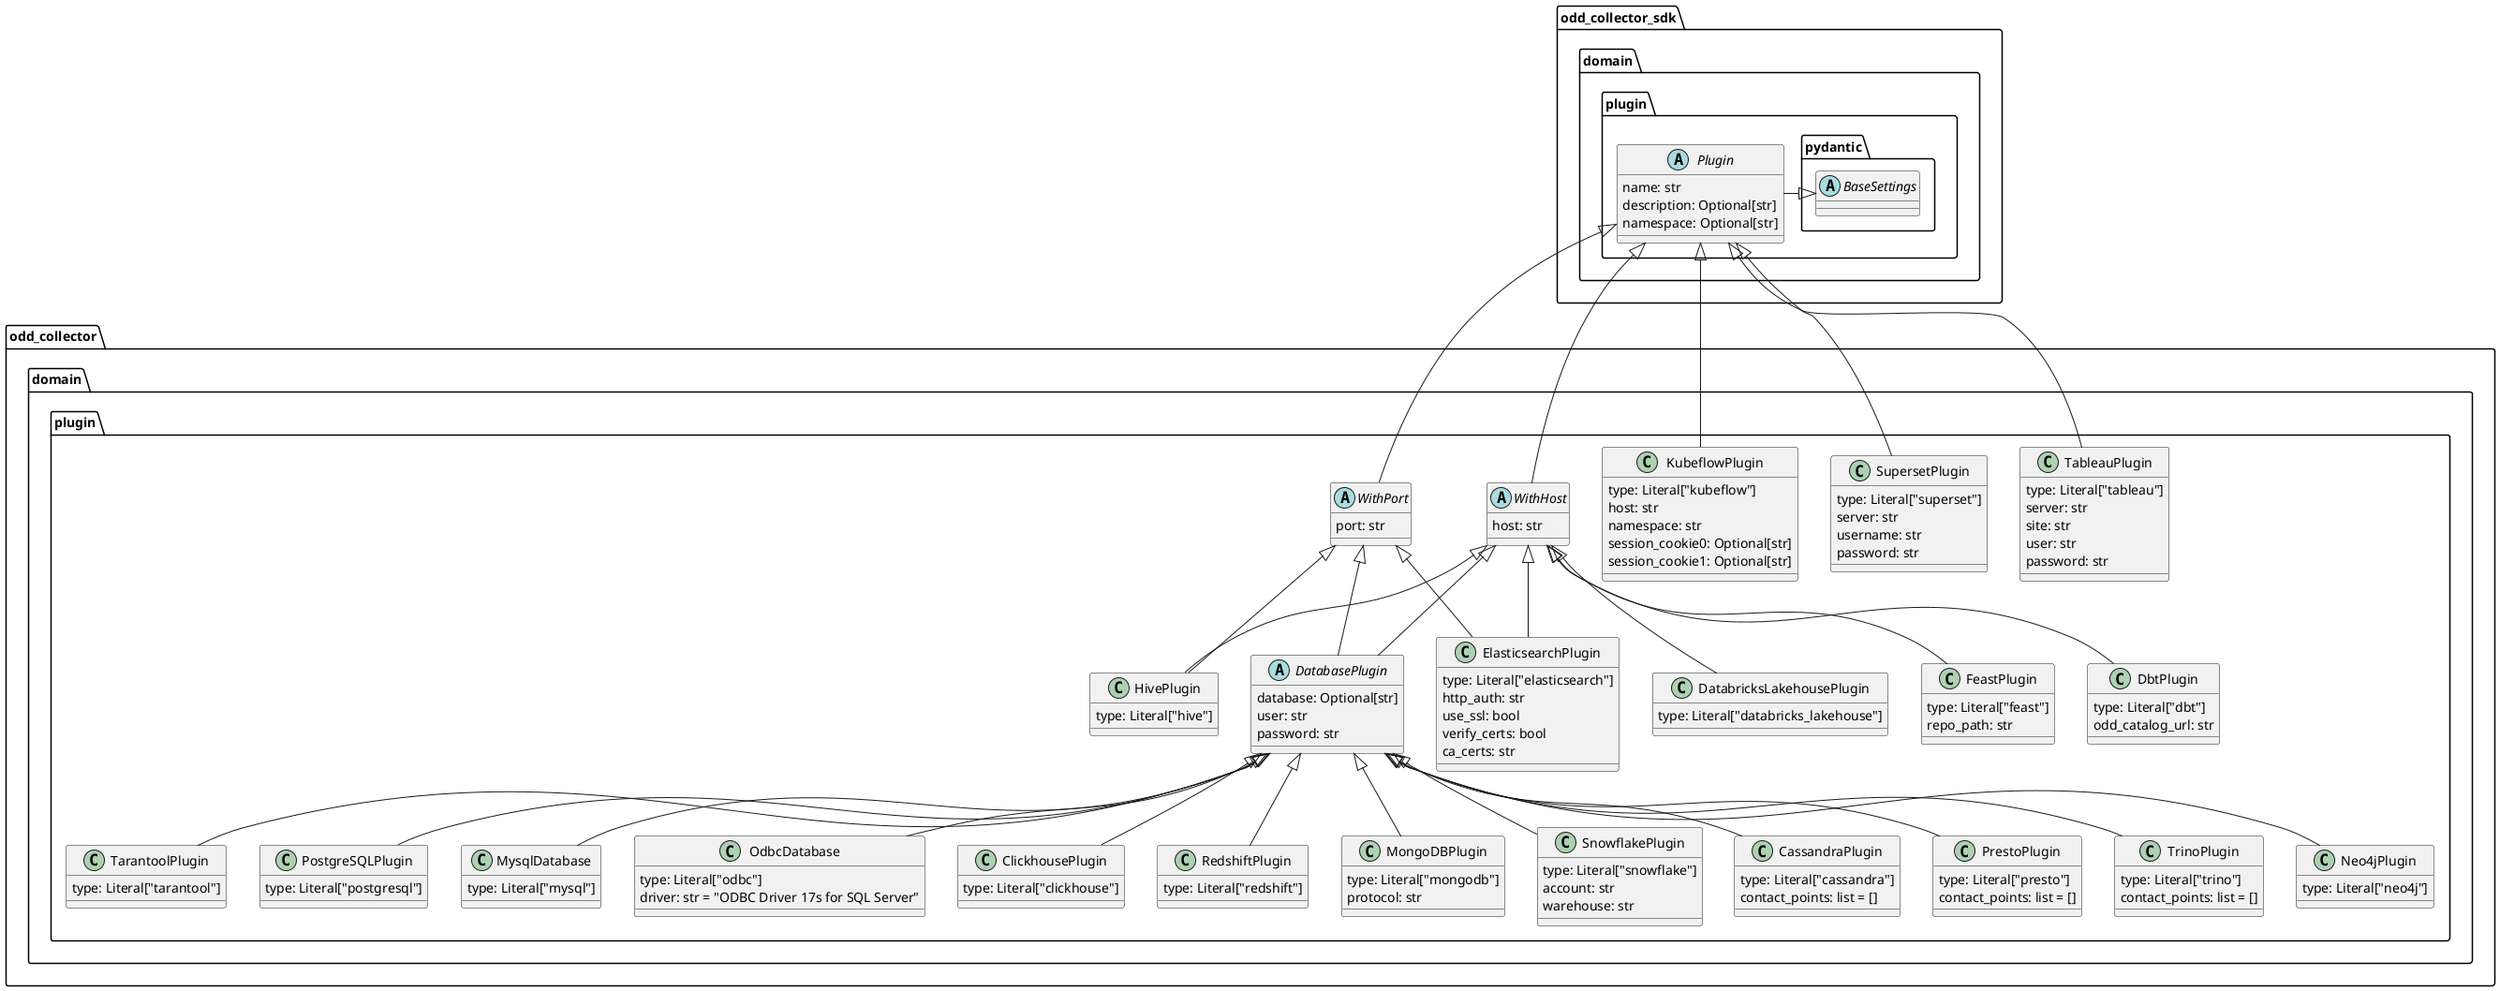 @startuml

namespace odd_collector_sdk.domain.plugin {
abstract class pydantic.BaseSettings
pydantic.BaseSettings <|- Plugin
abstract class Plugin {
name: str
description: Optional[str]
namespace: Optional[str]
}
}

namespace odd_collector.domain.plugin {

class TableauPlugin{
type: Literal["tableau"]
server: str
site: str
user: str
password: str
}
odd_collector_sdk.domain.plugin.Plugin <|-- TableauPlugin


class SupersetPlugin{
type: Literal["superset"]
server: str
username: str
password: str
}
odd_collector_sdk.domain.plugin.Plugin <|-- SupersetPlugin


class KubeflowPlugin {
type: Literal["kubeflow"]
host: str
namespace: str
session_cookie0: Optional[str]
session_cookie1: Optional[str]
}
odd_collector_sdk.domain.plugin.Plugin <|-- KubeflowPlugin

abstract class WithHost {
host: str
}
odd_collector_sdk.domain.plugin.Plugin <|-- WithHost

abstract class WithPort {
port: str
}
odd_collector_sdk.domain.plugin.Plugin <|-- WithPort


abstract class DatabasePlugin {
database: Optional[str]
user: str
password: str
}
WithPort <|-- DatabasePlugin
WithHost <|-- DatabasePlugin


class PostgreSQLPlugin {
type: Literal["postgresql"]
}
DatabasePlugin <|-- PostgreSQLPlugin

class MysqlDatabase {
type: Literal["mysql"]
}
DatabasePlugin <|-- MysqlDatabase

class OdbcDatabase {
type: Literal["odbc"]
driver: str = "ODBC Driver 17s for SQL Server"
}
DatabasePlugin <|-- OdbcDatabase

class ClickhousePlugin {
type: Literal["clickhouse"]
}
DatabasePlugin <|-- ClickhousePlugin

class RedshiftPlugin {
type: Literal["redshift"]
}
DatabasePlugin <|-- RedshiftPlugin

class MongoDBPlugin{
type: Literal["mongodb"]
protocol: str
}
DatabasePlugin <|-- MongoDBPlugin

class SnowflakePlugin{
type: Literal["snowflake"]
account: str
warehouse: str
}
DatabasePlugin <|-- SnowflakePlugin

class CassandraPlugin{
type: Literal["cassandra"]
contact_points: list = []
}
DatabasePlugin <|-- CassandraPlugin

class PrestoPlugin{
type: Literal["presto"]
contact_points: list = []
}
DatabasePlugin <|-- PrestoPlugin

class TrinoPlugin{
type: Literal["trino"]
contact_points: list = []
}
DatabasePlugin <|-- TrinoPlugin

class TarantoolPlugin {
type: Literal["tarantool"]
}
DatabasePlugin <|-- TarantoolPlugin

class Neo4jPlugin{
type: Literal["neo4j"]
}
DatabasePlugin <|-- Neo4jPlugin


TarantoolPlugin -[hidden]> PostgreSQLPlugin

class ElasticsearchPlugin{
type: Literal["elasticsearch"]
http_auth: str
use_ssl: bool
verify_certs: bool
ca_certs: str
}
WithHost <|-- ElasticsearchPlugin
WithPort <|-- ElasticsearchPlugin

class HivePlugin{
type: Literal["hive"]
}
WithHost <|-- HivePlugin
WithPort <|-- HivePlugin

class DatabricksLakehousePlugin{
type: Literal["databricks_lakehouse"]
}
WithHost <|-- DatabricksLakehousePlugin

class FeastPlugin{
type: Literal["feast"]
repo_path: str
}
WithHost <|-- FeastPlugin

class DbtPlugin{
type: Literal["dbt"]
odd_catalog_url: str
}
WithHost <|-- DbtPlugin
}
@enduml










